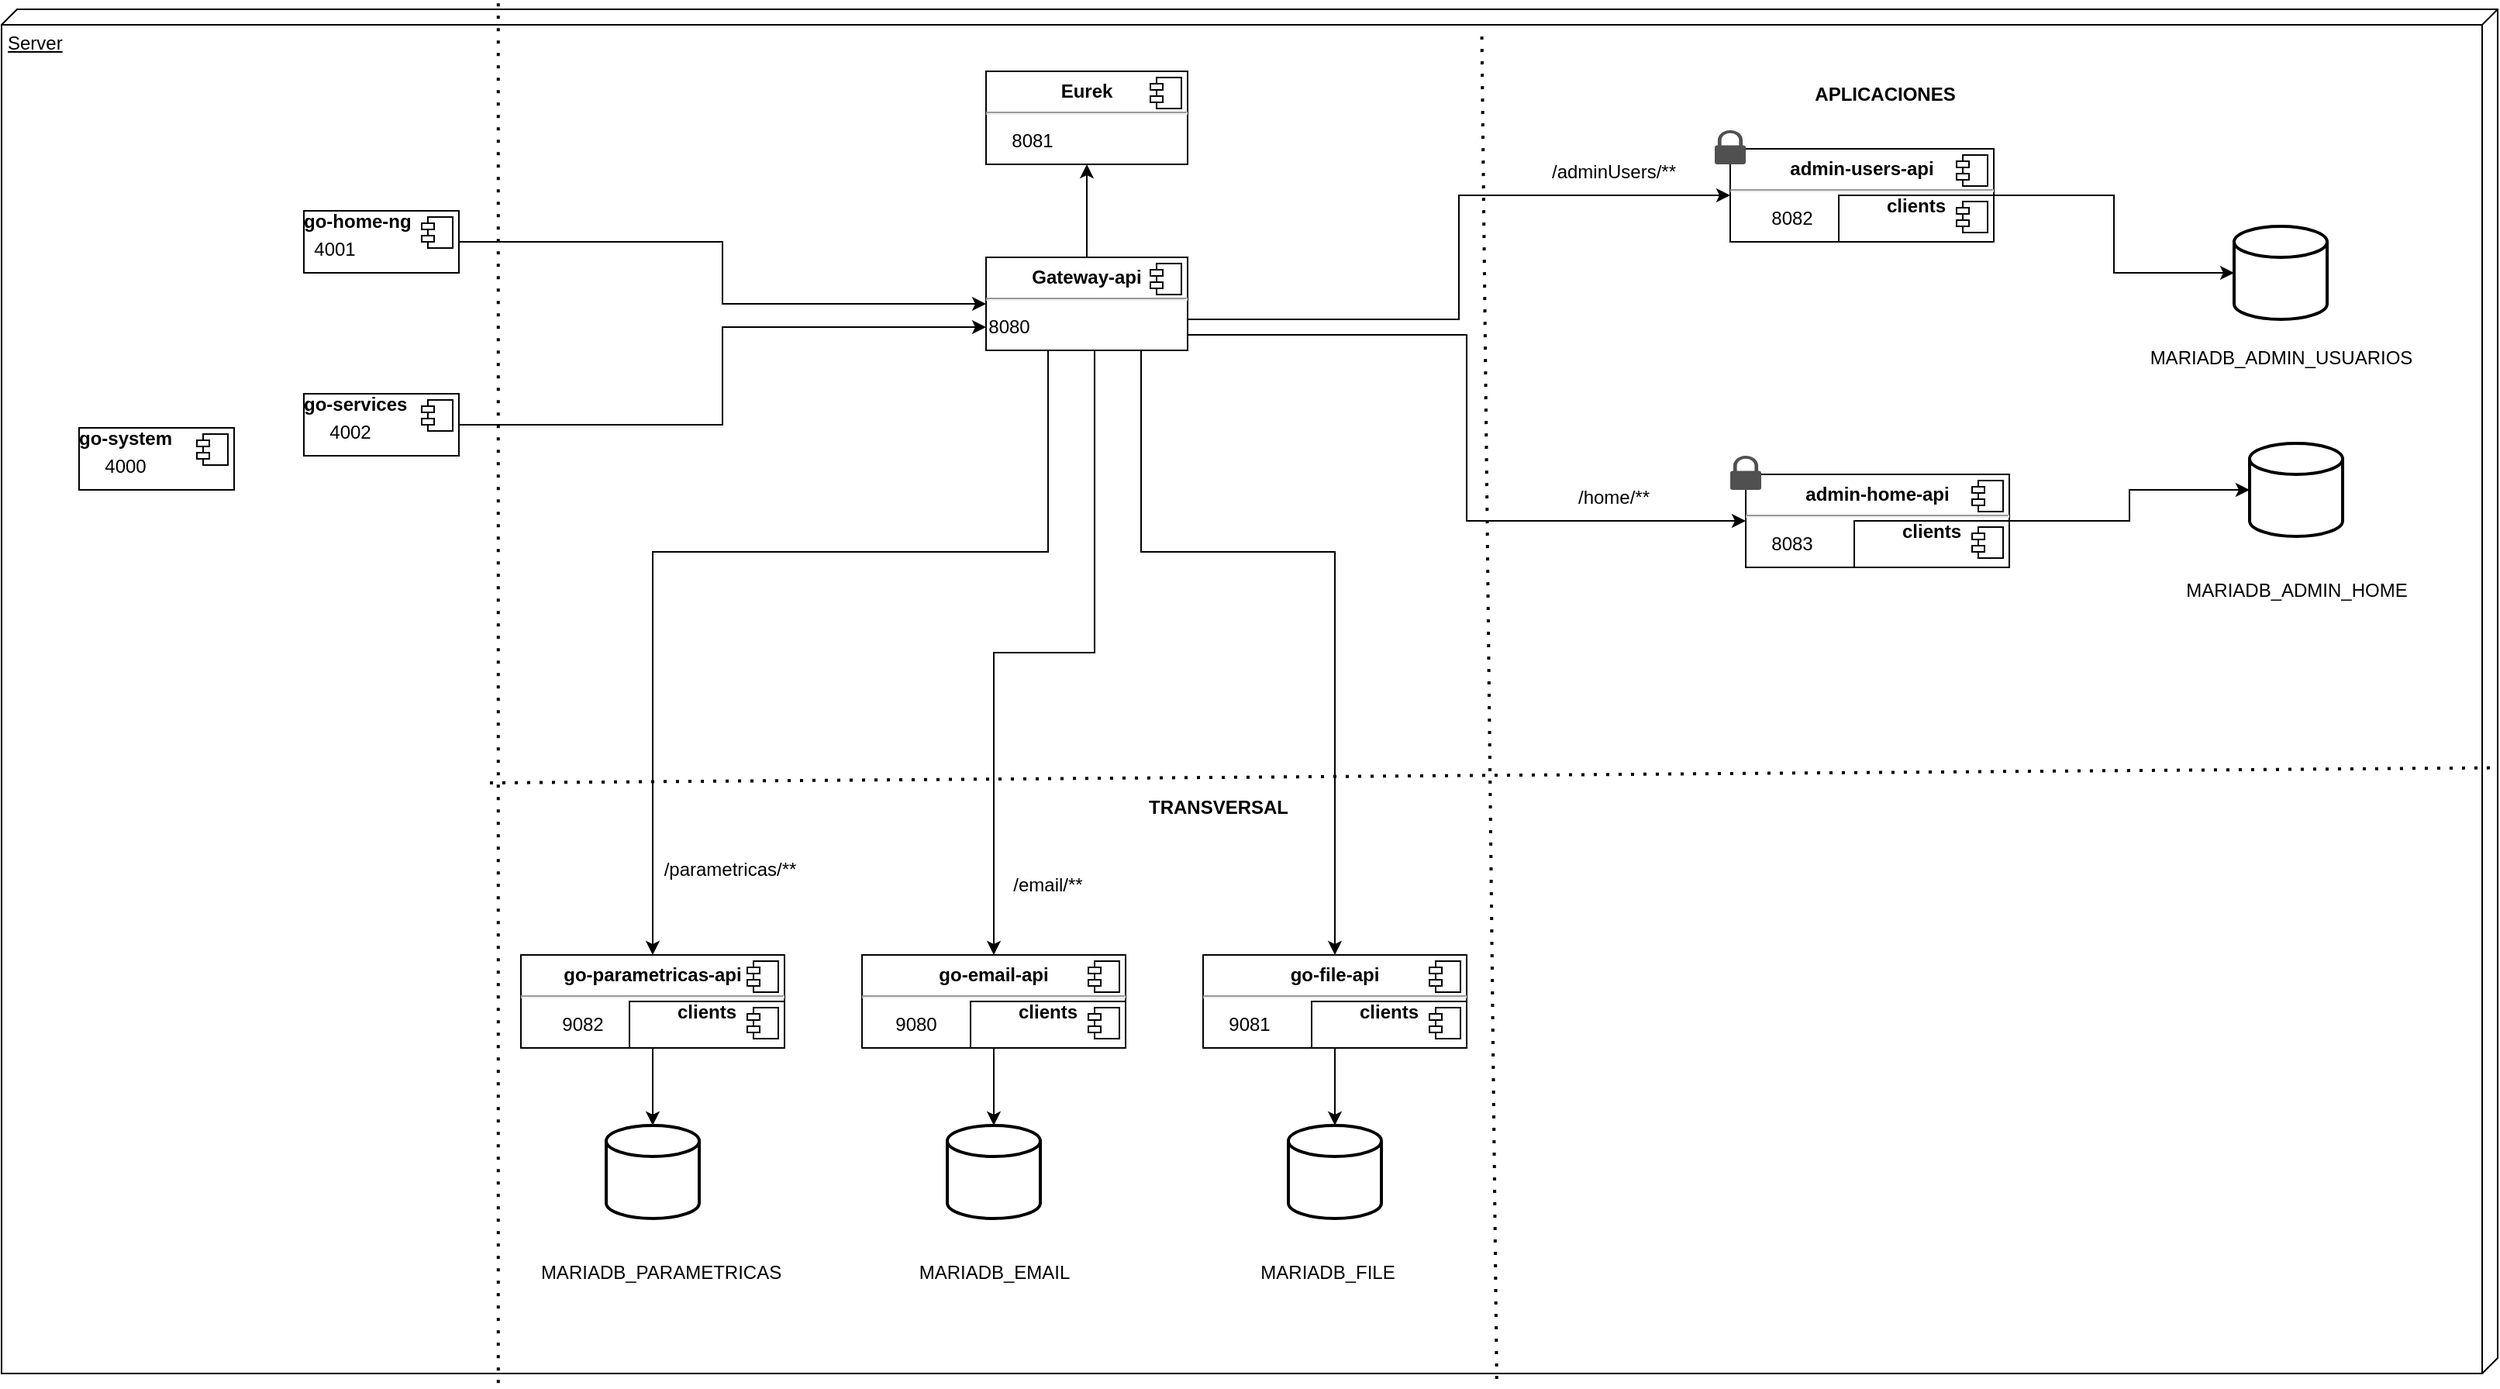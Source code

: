<mxfile version="20.4.0" type="device"><diagram id="E007Yl2GADIxHPuVajzJ" name="Page-1"><mxGraphModel dx="2523" dy="885" grid="1" gridSize="10" guides="1" tooltips="1" connect="1" arrows="1" fold="1" page="1" pageScale="1" pageWidth="850" pageHeight="1100" math="0" shadow="0"><root><mxCell id="0"/><mxCell id="1" parent="0"/><mxCell id="IY40yPryb5b0UbqNVwcZ-1" value="Server" style="verticalAlign=top;align=left;spacingTop=8;spacingLeft=2;spacingRight=12;shape=cube;size=10;direction=south;fontStyle=4;html=1;" parent="1" vertex="1"><mxGeometry x="-475" y="60" width="1610" height="880" as="geometry"/></mxCell><mxCell id="IY40yPryb5b0UbqNVwcZ-58" style="edgeStyle=orthogonalEdgeStyle;rounded=0;orthogonalLoop=1;jettySize=auto;html=1;entryX=0;entryY=0.5;entryDx=0;entryDy=0;entryPerimeter=0;" parent="1" source="IY40yPryb5b0UbqNVwcZ-2" target="IY40yPryb5b0UbqNVwcZ-48" edge="1"><mxGeometry relative="1" as="geometry"/></mxCell><mxCell id="IY40yPryb5b0UbqNVwcZ-2" value="&lt;p style=&quot;margin:0px;margin-top:6px;text-align:center;&quot;&gt;&lt;b&gt;admin-home-api&lt;/b&gt;&lt;br&gt;&lt;/p&gt;&lt;hr&gt;&lt;p style=&quot;margin:0px;margin-left:8px;&quot;&gt;&lt;br&gt;&lt;/p&gt;" style="align=left;overflow=fill;html=1;dropTarget=0;" parent="1" vertex="1"><mxGeometry x="650" y="360" width="170" height="60" as="geometry"/></mxCell><mxCell id="IY40yPryb5b0UbqNVwcZ-3" value="" style="shape=component;jettyWidth=8;jettyHeight=4;" parent="IY40yPryb5b0UbqNVwcZ-2" vertex="1"><mxGeometry x="1" width="20" height="20" relative="1" as="geometry"><mxPoint x="-24" y="4" as="offset"/></mxGeometry></mxCell><mxCell id="IY40yPryb5b0UbqNVwcZ-4" value="" style="strokeWidth=2;html=1;shape=mxgraph.flowchart.database;whiteSpace=wrap;" parent="1" vertex="1"><mxGeometry x="965" y="200" width="60" height="60" as="geometry"/></mxCell><mxCell id="IY40yPryb5b0UbqNVwcZ-5" value="MARIADB_ADMIN_USUARIOS" style="text;html=1;align=center;verticalAlign=middle;resizable=0;points=[];autosize=1;strokeColor=none;fillColor=none;" parent="1" vertex="1"><mxGeometry x="900" y="270" width="190" height="30" as="geometry"/></mxCell><mxCell id="IY40yPryb5b0UbqNVwcZ-50" style="edgeStyle=orthogonalEdgeStyle;rounded=0;orthogonalLoop=1;jettySize=auto;html=1;entryX=0;entryY=0.5;entryDx=0;entryDy=0;entryPerimeter=0;" parent="1" source="IY40yPryb5b0UbqNVwcZ-6" target="IY40yPryb5b0UbqNVwcZ-4" edge="1"><mxGeometry relative="1" as="geometry"/></mxCell><mxCell id="IY40yPryb5b0UbqNVwcZ-6" value="&lt;p style=&quot;margin:0px;margin-top:6px;text-align:center;&quot;&gt;&lt;b&gt;admin-users-api&lt;/b&gt;&lt;br&gt;&lt;/p&gt;&lt;hr&gt;&lt;p style=&quot;margin:0px;margin-left:8px;&quot;&gt;&lt;br&gt;&lt;/p&gt;" style="align=left;overflow=fill;html=1;dropTarget=0;" parent="1" vertex="1"><mxGeometry x="640" y="150" width="170" height="60" as="geometry"/></mxCell><mxCell id="IY40yPryb5b0UbqNVwcZ-7" value="" style="shape=component;jettyWidth=8;jettyHeight=4;" parent="IY40yPryb5b0UbqNVwcZ-6" vertex="1"><mxGeometry x="1" width="20" height="20" relative="1" as="geometry"><mxPoint x="-24" y="4" as="offset"/></mxGeometry></mxCell><mxCell id="IY40yPryb5b0UbqNVwcZ-28" style="edgeStyle=orthogonalEdgeStyle;rounded=0;orthogonalLoop=1;jettySize=auto;html=1;entryX=0;entryY=0.5;entryDx=0;entryDy=0;" parent="1" source="IY40yPryb5b0UbqNVwcZ-9" target="IY40yPryb5b0UbqNVwcZ-2" edge="1"><mxGeometry relative="1" as="geometry"><Array as="points"><mxPoint x="470" y="270"/><mxPoint x="470" y="390"/></Array></mxGeometry></mxCell><mxCell id="IY40yPryb5b0UbqNVwcZ-39" style="edgeStyle=orthogonalEdgeStyle;rounded=0;orthogonalLoop=1;jettySize=auto;html=1;" parent="1" source="IY40yPryb5b0UbqNVwcZ-9" target="IY40yPryb5b0UbqNVwcZ-31" edge="1"><mxGeometry relative="1" as="geometry"><Array as="points"><mxPoint x="230" y="475"/><mxPoint x="165" y="475"/></Array></mxGeometry></mxCell><mxCell id="IY40yPryb5b0UbqNVwcZ-40" style="edgeStyle=orthogonalEdgeStyle;rounded=0;orthogonalLoop=1;jettySize=auto;html=1;" parent="1" source="IY40yPryb5b0UbqNVwcZ-9" target="IY40yPryb5b0UbqNVwcZ-35" edge="1"><mxGeometry relative="1" as="geometry"><Array as="points"><mxPoint x="260" y="410"/><mxPoint x="385" y="410"/></Array></mxGeometry></mxCell><mxCell id="2DatIFfVDPSrg86kWKQo-4" style="edgeStyle=orthogonalEdgeStyle;rounded=0;orthogonalLoop=1;jettySize=auto;html=1;entryX=0.5;entryY=1;entryDx=0;entryDy=0;" parent="1" source="IY40yPryb5b0UbqNVwcZ-9" target="2DatIFfVDPSrg86kWKQo-1" edge="1"><mxGeometry relative="1" as="geometry"/></mxCell><mxCell id="2DatIFfVDPSrg86kWKQo-17" style="edgeStyle=orthogonalEdgeStyle;rounded=0;orthogonalLoop=1;jettySize=auto;html=1;entryX=0.5;entryY=0;entryDx=0;entryDy=0;" parent="1" source="IY40yPryb5b0UbqNVwcZ-9" target="2DatIFfVDPSrg86kWKQo-9" edge="1"><mxGeometry relative="1" as="geometry"><Array as="points"><mxPoint x="200" y="410"/><mxPoint x="-55" y="410"/></Array></mxGeometry></mxCell><mxCell id="C6KU1VjX7Re_NuC6z6Wv-2" style="edgeStyle=orthogonalEdgeStyle;rounded=0;orthogonalLoop=1;jettySize=auto;html=1;entryX=0;entryY=0.5;entryDx=0;entryDy=0;" edge="1" parent="1" source="IY40yPryb5b0UbqNVwcZ-9" target="IY40yPryb5b0UbqNVwcZ-6"><mxGeometry relative="1" as="geometry"><Array as="points"><mxPoint x="465" y="260"/><mxPoint x="465" y="180"/></Array></mxGeometry></mxCell><mxCell id="IY40yPryb5b0UbqNVwcZ-9" value="&lt;p style=&quot;margin:0px;margin-top:6px;text-align:center;&quot;&gt;&lt;b&gt;Gateway-api&lt;/b&gt;&lt;br&gt;&lt;/p&gt;&lt;hr&gt;&lt;p style=&quot;margin:0px;margin-left:8px;&quot;&gt;&lt;br&gt;&lt;/p&gt;" style="align=left;overflow=fill;html=1;dropTarget=0;" parent="1" vertex="1"><mxGeometry x="160" y="220" width="130" height="60" as="geometry"/></mxCell><mxCell id="IY40yPryb5b0UbqNVwcZ-10" value="" style="shape=component;jettyWidth=8;jettyHeight=4;" parent="IY40yPryb5b0UbqNVwcZ-9" vertex="1"><mxGeometry x="1" width="20" height="20" relative="1" as="geometry"><mxPoint x="-24" y="4" as="offset"/></mxGeometry></mxCell><mxCell id="IY40yPryb5b0UbqNVwcZ-11" value="" style="endArrow=none;dashed=1;html=1;dashPattern=1 3;strokeWidth=2;rounded=0;exitX=1.007;exitY=0.801;exitDx=0;exitDy=0;exitPerimeter=0;entryX=-0.005;entryY=0.801;entryDx=0;entryDy=0;entryPerimeter=0;" parent="1" source="IY40yPryb5b0UbqNVwcZ-1" target="IY40yPryb5b0UbqNVwcZ-1" edge="1"><mxGeometry width="50" height="50" relative="1" as="geometry"><mxPoint x="400" y="420" as="sourcePoint"/><mxPoint x="450" y="370" as="targetPoint"/></mxGeometry></mxCell><mxCell id="IY40yPryb5b0UbqNVwcZ-14" value="&lt;b&gt;go-system&lt;/b&gt;" style="align=left;overflow=fill;html=1;dropTarget=0;" parent="1" vertex="1"><mxGeometry x="-425" y="330" width="100" height="40" as="geometry"/></mxCell><mxCell id="IY40yPryb5b0UbqNVwcZ-15" value="" style="shape=component;jettyWidth=8;jettyHeight=4;" parent="IY40yPryb5b0UbqNVwcZ-14" vertex="1"><mxGeometry x="1" width="20" height="20" relative="1" as="geometry"><mxPoint x="-24" y="4" as="offset"/></mxGeometry></mxCell><mxCell id="IY40yPryb5b0UbqNVwcZ-20" style="edgeStyle=orthogonalEdgeStyle;rounded=0;orthogonalLoop=1;jettySize=auto;html=1;" parent="1" source="IY40yPryb5b0UbqNVwcZ-16" target="IY40yPryb5b0UbqNVwcZ-9" edge="1"><mxGeometry relative="1" as="geometry"/></mxCell><mxCell id="IY40yPryb5b0UbqNVwcZ-16" value="&lt;b&gt;go-home-ng&lt;/b&gt;" style="align=left;overflow=fill;html=1;dropTarget=0;" parent="1" vertex="1"><mxGeometry x="-280" y="190" width="100" height="40" as="geometry"/></mxCell><mxCell id="IY40yPryb5b0UbqNVwcZ-17" value="" style="shape=component;jettyWidth=8;jettyHeight=4;" parent="IY40yPryb5b0UbqNVwcZ-16" vertex="1"><mxGeometry x="1" width="20" height="20" relative="1" as="geometry"><mxPoint x="-24" y="4" as="offset"/></mxGeometry></mxCell><mxCell id="IY40yPryb5b0UbqNVwcZ-21" style="edgeStyle=orthogonalEdgeStyle;rounded=0;orthogonalLoop=1;jettySize=auto;html=1;entryX=0;entryY=0.75;entryDx=0;entryDy=0;" parent="1" source="IY40yPryb5b0UbqNVwcZ-18" target="IY40yPryb5b0UbqNVwcZ-9" edge="1"><mxGeometry relative="1" as="geometry"/></mxCell><mxCell id="IY40yPryb5b0UbqNVwcZ-18" value="&lt;b&gt;go-services&lt;/b&gt;" style="align=left;overflow=fill;html=1;dropTarget=0;" parent="1" vertex="1"><mxGeometry x="-280" y="308" width="100" height="40" as="geometry"/></mxCell><mxCell id="IY40yPryb5b0UbqNVwcZ-19" value="" style="shape=component;jettyWidth=8;jettyHeight=4;" parent="IY40yPryb5b0UbqNVwcZ-18" vertex="1"><mxGeometry x="1" width="20" height="20" relative="1" as="geometry"><mxPoint x="-24" y="4" as="offset"/></mxGeometry></mxCell><mxCell id="IY40yPryb5b0UbqNVwcZ-22" value="&lt;div align=&quot;center&quot;&gt;&lt;b&gt;clients&lt;/b&gt;&lt;/div&gt;&lt;div&gt;&lt;br&gt;&lt;/div&gt;" style="align=left;overflow=fill;html=1;dropTarget=0;" parent="1" vertex="1"><mxGeometry x="720" y="390" width="100" height="30" as="geometry"/></mxCell><mxCell id="IY40yPryb5b0UbqNVwcZ-23" value="" style="shape=component;jettyWidth=8;jettyHeight=4;" parent="IY40yPryb5b0UbqNVwcZ-22" vertex="1"><mxGeometry x="1" width="20" height="20" relative="1" as="geometry"><mxPoint x="-24" y="4" as="offset"/></mxGeometry></mxCell><mxCell id="IY40yPryb5b0UbqNVwcZ-24" value="8080" style="text;html=1;strokeColor=none;fillColor=none;align=center;verticalAlign=middle;whiteSpace=wrap;rounded=0;" parent="1" vertex="1"><mxGeometry x="145" y="250" width="60" height="30" as="geometry"/></mxCell><mxCell id="IY40yPryb5b0UbqNVwcZ-25" value="&lt;div align=&quot;center&quot;&gt;&lt;b&gt;clients&lt;/b&gt;&lt;/div&gt;&lt;div&gt;&lt;br&gt;&lt;/div&gt;" style="align=left;overflow=fill;html=1;dropTarget=0;" parent="1" vertex="1"><mxGeometry x="710" y="180" width="100" height="30" as="geometry"/></mxCell><mxCell id="IY40yPryb5b0UbqNVwcZ-26" value="" style="shape=component;jettyWidth=8;jettyHeight=4;" parent="IY40yPryb5b0UbqNVwcZ-25" vertex="1"><mxGeometry x="1" width="20" height="20" relative="1" as="geometry"><mxPoint x="-24" y="4" as="offset"/></mxGeometry></mxCell><mxCell id="IY40yPryb5b0UbqNVwcZ-29" value="&lt;b&gt;APLICACIONES&lt;/b&gt;" style="text;html=1;strokeColor=none;fillColor=none;align=center;verticalAlign=middle;whiteSpace=wrap;rounded=0;" parent="1" vertex="1"><mxGeometry x="710" y="100" width="60" height="30" as="geometry"/></mxCell><mxCell id="IY40yPryb5b0UbqNVwcZ-30" value="&lt;b&gt;TRANSVERSAL&lt;/b&gt;" style="text;html=1;strokeColor=none;fillColor=none;align=center;verticalAlign=middle;whiteSpace=wrap;rounded=0;" parent="1" vertex="1"><mxGeometry x="280" y="560" width="60" height="30" as="geometry"/></mxCell><mxCell id="2DatIFfVDPSrg86kWKQo-16" style="edgeStyle=orthogonalEdgeStyle;rounded=0;orthogonalLoop=1;jettySize=auto;html=1;entryX=0.5;entryY=0;entryDx=0;entryDy=0;entryPerimeter=0;" parent="1" source="IY40yPryb5b0UbqNVwcZ-31" target="IY40yPryb5b0UbqNVwcZ-52" edge="1"><mxGeometry relative="1" as="geometry"/></mxCell><mxCell id="IY40yPryb5b0UbqNVwcZ-31" value="&lt;p style=&quot;margin:0px;margin-top:6px;text-align:center;&quot;&gt;&lt;b&gt;go-email-api&lt;/b&gt;&lt;br&gt;&lt;/p&gt;&lt;hr&gt;&lt;p style=&quot;margin:0px;margin-left:8px;&quot;&gt;&lt;br&gt;&lt;/p&gt;" style="align=left;overflow=fill;html=1;dropTarget=0;" parent="1" vertex="1"><mxGeometry x="80" y="670" width="170" height="60" as="geometry"/></mxCell><mxCell id="IY40yPryb5b0UbqNVwcZ-32" value="" style="shape=component;jettyWidth=8;jettyHeight=4;" parent="IY40yPryb5b0UbqNVwcZ-31" vertex="1"><mxGeometry x="1" width="20" height="20" relative="1" as="geometry"><mxPoint x="-24" y="4" as="offset"/></mxGeometry></mxCell><mxCell id="IY40yPryb5b0UbqNVwcZ-33" value="&lt;div align=&quot;center&quot;&gt;&lt;b&gt;clients&lt;/b&gt;&lt;/div&gt;&lt;div&gt;&lt;br&gt;&lt;/div&gt;" style="align=left;overflow=fill;html=1;dropTarget=0;" parent="1" vertex="1"><mxGeometry x="150" y="700" width="100" height="30" as="geometry"/></mxCell><mxCell id="IY40yPryb5b0UbqNVwcZ-34" value="" style="shape=component;jettyWidth=8;jettyHeight=4;" parent="IY40yPryb5b0UbqNVwcZ-33" vertex="1"><mxGeometry x="1" width="20" height="20" relative="1" as="geometry"><mxPoint x="-24" y="4" as="offset"/></mxGeometry></mxCell><mxCell id="IY40yPryb5b0UbqNVwcZ-56" style="edgeStyle=orthogonalEdgeStyle;rounded=0;orthogonalLoop=1;jettySize=auto;html=1;" parent="1" source="IY40yPryb5b0UbqNVwcZ-35" target="IY40yPryb5b0UbqNVwcZ-53" edge="1"><mxGeometry relative="1" as="geometry"/></mxCell><mxCell id="IY40yPryb5b0UbqNVwcZ-35" value="&lt;p style=&quot;margin:0px;margin-top:6px;text-align:center;&quot;&gt;&lt;b&gt;go-file-api&lt;/b&gt;&lt;br&gt;&lt;/p&gt;&lt;hr&gt;&lt;p style=&quot;margin:0px;margin-left:8px;&quot;&gt;&lt;br&gt;&lt;/p&gt;" style="align=left;overflow=fill;html=1;dropTarget=0;" parent="1" vertex="1"><mxGeometry x="300" y="670" width="170" height="60" as="geometry"/></mxCell><mxCell id="IY40yPryb5b0UbqNVwcZ-36" value="" style="shape=component;jettyWidth=8;jettyHeight=4;" parent="IY40yPryb5b0UbqNVwcZ-35" vertex="1"><mxGeometry x="1" width="20" height="20" relative="1" as="geometry"><mxPoint x="-24" y="4" as="offset"/></mxGeometry></mxCell><mxCell id="IY40yPryb5b0UbqNVwcZ-37" value="&lt;div align=&quot;center&quot;&gt;&lt;b&gt;clients&lt;/b&gt;&lt;/div&gt;&lt;div&gt;&lt;br&gt;&lt;/div&gt;" style="align=left;overflow=fill;html=1;dropTarget=0;" parent="1" vertex="1"><mxGeometry x="370" y="700" width="100" height="30" as="geometry"/></mxCell><mxCell id="IY40yPryb5b0UbqNVwcZ-38" value="" style="shape=component;jettyWidth=8;jettyHeight=4;" parent="IY40yPryb5b0UbqNVwcZ-37" vertex="1"><mxGeometry x="1" width="20" height="20" relative="1" as="geometry"><mxPoint x="-24" y="4" as="offset"/></mxGeometry></mxCell><mxCell id="IY40yPryb5b0UbqNVwcZ-41" value="" style="endArrow=none;dashed=1;html=1;dashPattern=1 3;strokeWidth=2;rounded=0;entryX=0.556;entryY=0.001;entryDx=0;entryDy=0;entryPerimeter=0;" parent="1" target="IY40yPryb5b0UbqNVwcZ-1" edge="1"><mxGeometry width="50" height="50" relative="1" as="geometry"><mxPoint x="-160" y="559" as="sourcePoint"/><mxPoint x="450" y="370" as="targetPoint"/></mxGeometry></mxCell><mxCell id="IY40yPryb5b0UbqNVwcZ-42" value="" style="endArrow=none;dashed=1;html=1;dashPattern=1 3;strokeWidth=2;rounded=0;entryX=0.015;entryY=0.407;entryDx=0;entryDy=0;entryPerimeter=0;exitX=1.004;exitY=0.401;exitDx=0;exitDy=0;exitPerimeter=0;" parent="1" source="IY40yPryb5b0UbqNVwcZ-1" target="IY40yPryb5b0UbqNVwcZ-1" edge="1"><mxGeometry width="50" height="50" relative="1" as="geometry"><mxPoint x="400" y="420" as="sourcePoint"/><mxPoint x="450" y="370" as="targetPoint"/></mxGeometry></mxCell><mxCell id="IY40yPryb5b0UbqNVwcZ-43" value="9080" style="text;html=1;strokeColor=none;fillColor=none;align=center;verticalAlign=middle;whiteSpace=wrap;rounded=0;" parent="1" vertex="1"><mxGeometry x="85" y="700" width="60" height="30" as="geometry"/></mxCell><mxCell id="IY40yPryb5b0UbqNVwcZ-44" value="9081" style="text;html=1;strokeColor=none;fillColor=none;align=center;verticalAlign=middle;whiteSpace=wrap;rounded=0;" parent="1" vertex="1"><mxGeometry x="300" y="700" width="60" height="30" as="geometry"/></mxCell><mxCell id="IY40yPryb5b0UbqNVwcZ-46" value="8082" style="text;html=1;strokeColor=none;fillColor=none;align=center;verticalAlign=middle;whiteSpace=wrap;rounded=0;" parent="1" vertex="1"><mxGeometry x="650" y="180" width="60" height="30" as="geometry"/></mxCell><mxCell id="IY40yPryb5b0UbqNVwcZ-47" value="8083" style="text;html=1;strokeColor=none;fillColor=none;align=center;verticalAlign=middle;whiteSpace=wrap;rounded=0;" parent="1" vertex="1"><mxGeometry x="650" y="390" width="60" height="30" as="geometry"/></mxCell><mxCell id="IY40yPryb5b0UbqNVwcZ-48" value="" style="strokeWidth=2;html=1;shape=mxgraph.flowchart.database;whiteSpace=wrap;" parent="1" vertex="1"><mxGeometry x="975" y="340" width="60" height="60" as="geometry"/></mxCell><mxCell id="IY40yPryb5b0UbqNVwcZ-49" value="MARIADB_ADMIN_HOME" style="text;html=1;align=center;verticalAlign=middle;resizable=0;points=[];autosize=1;strokeColor=none;fillColor=none;" parent="1" vertex="1"><mxGeometry x="920" y="420" width="170" height="30" as="geometry"/></mxCell><mxCell id="IY40yPryb5b0UbqNVwcZ-52" value="" style="strokeWidth=2;html=1;shape=mxgraph.flowchart.database;whiteSpace=wrap;" parent="1" vertex="1"><mxGeometry x="135" y="780" width="60" height="60" as="geometry"/></mxCell><mxCell id="IY40yPryb5b0UbqNVwcZ-53" value="" style="strokeWidth=2;html=1;shape=mxgraph.flowchart.database;whiteSpace=wrap;" parent="1" vertex="1"><mxGeometry x="355" y="780" width="60" height="60" as="geometry"/></mxCell><mxCell id="IY40yPryb5b0UbqNVwcZ-54" value="MARIADB_EMAIL" style="text;html=1;align=center;verticalAlign=middle;resizable=0;points=[];autosize=1;strokeColor=none;fillColor=none;" parent="1" vertex="1"><mxGeometry x="105" y="860" width="120" height="30" as="geometry"/></mxCell><mxCell id="IY40yPryb5b0UbqNVwcZ-55" value="MARIADB_FILE" style="text;html=1;align=center;verticalAlign=middle;resizable=0;points=[];autosize=1;strokeColor=none;fillColor=none;" parent="1" vertex="1"><mxGeometry x="325" y="860" width="110" height="30" as="geometry"/></mxCell><mxCell id="IY40yPryb5b0UbqNVwcZ-59" value="4001" style="text;html=1;strokeColor=none;fillColor=none;align=center;verticalAlign=middle;whiteSpace=wrap;rounded=0;" parent="1" vertex="1"><mxGeometry x="-290" y="200" width="60" height="30" as="geometry"/></mxCell><mxCell id="IY40yPryb5b0UbqNVwcZ-60" value="4002" style="text;html=1;strokeColor=none;fillColor=none;align=center;verticalAlign=middle;whiteSpace=wrap;rounded=0;" parent="1" vertex="1"><mxGeometry x="-280" y="318" width="60" height="30" as="geometry"/></mxCell><mxCell id="IY40yPryb5b0UbqNVwcZ-61" value="4000" style="text;html=1;strokeColor=none;fillColor=none;align=center;verticalAlign=middle;whiteSpace=wrap;rounded=0;" parent="1" vertex="1"><mxGeometry x="-425" y="340" width="60" height="30" as="geometry"/></mxCell><mxCell id="2DatIFfVDPSrg86kWKQo-1" value="&lt;p style=&quot;margin:0px;margin-top:6px;text-align:center;&quot;&gt;&lt;b&gt;Eurek&lt;/b&gt;&lt;/p&gt;&lt;hr&gt;&lt;p style=&quot;margin:0px;margin-left:8px;&quot;&gt;&lt;br&gt;&lt;/p&gt;" style="align=left;overflow=fill;html=1;dropTarget=0;" parent="1" vertex="1"><mxGeometry x="160" y="100" width="130" height="60" as="geometry"/></mxCell><mxCell id="2DatIFfVDPSrg86kWKQo-2" value="" style="shape=component;jettyWidth=8;jettyHeight=4;" parent="2DatIFfVDPSrg86kWKQo-1" vertex="1"><mxGeometry x="1" width="20" height="20" relative="1" as="geometry"><mxPoint x="-24" y="4" as="offset"/></mxGeometry></mxCell><mxCell id="2DatIFfVDPSrg86kWKQo-3" value="8081" style="text;html=1;strokeColor=none;fillColor=none;align=center;verticalAlign=middle;whiteSpace=wrap;rounded=0;" parent="1" vertex="1"><mxGeometry x="160" y="130" width="60" height="30" as="geometry"/></mxCell><mxCell id="2DatIFfVDPSrg86kWKQo-5" value="" style="sketch=0;pointerEvents=1;shadow=0;dashed=0;html=1;strokeColor=none;fillColor=#505050;labelPosition=center;verticalLabelPosition=bottom;verticalAlign=top;outlineConnect=0;align=center;shape=mxgraph.office.security.lock_protected;" parent="1" vertex="1"><mxGeometry x="630" y="138" width="20" height="22" as="geometry"/></mxCell><mxCell id="2DatIFfVDPSrg86kWKQo-6" value="" style="sketch=0;pointerEvents=1;shadow=0;dashed=0;html=1;strokeColor=none;fillColor=#505050;labelPosition=center;verticalLabelPosition=bottom;verticalAlign=top;outlineConnect=0;align=center;shape=mxgraph.office.security.lock_protected;" parent="1" vertex="1"><mxGeometry x="640" y="348" width="20" height="22" as="geometry"/></mxCell><mxCell id="2DatIFfVDPSrg86kWKQo-15" style="edgeStyle=orthogonalEdgeStyle;rounded=0;orthogonalLoop=1;jettySize=auto;html=1;" parent="1" source="2DatIFfVDPSrg86kWKQo-9" target="2DatIFfVDPSrg86kWKQo-13" edge="1"><mxGeometry relative="1" as="geometry"/></mxCell><mxCell id="2DatIFfVDPSrg86kWKQo-9" value="&lt;p style=&quot;margin:0px;margin-top:6px;text-align:center;&quot;&gt;&lt;b&gt;go-parametricas-api&lt;/b&gt;&lt;br&gt;&lt;/p&gt;&lt;hr&gt;&lt;p style=&quot;margin:0px;margin-left:8px;&quot;&gt;&lt;br&gt;&lt;/p&gt;" style="align=left;overflow=fill;html=1;dropTarget=0;" parent="1" vertex="1"><mxGeometry x="-140" y="670" width="170" height="60" as="geometry"/></mxCell><mxCell id="2DatIFfVDPSrg86kWKQo-10" value="" style="shape=component;jettyWidth=8;jettyHeight=4;" parent="2DatIFfVDPSrg86kWKQo-9" vertex="1"><mxGeometry x="1" width="20" height="20" relative="1" as="geometry"><mxPoint x="-24" y="4" as="offset"/></mxGeometry></mxCell><mxCell id="2DatIFfVDPSrg86kWKQo-11" value="&lt;div align=&quot;center&quot;&gt;&lt;b&gt;clients&lt;/b&gt;&lt;/div&gt;&lt;div&gt;&lt;br&gt;&lt;/div&gt;" style="align=left;overflow=fill;html=1;dropTarget=0;" parent="1" vertex="1"><mxGeometry x="-70" y="700" width="100" height="30" as="geometry"/></mxCell><mxCell id="2DatIFfVDPSrg86kWKQo-12" value="" style="shape=component;jettyWidth=8;jettyHeight=4;" parent="2DatIFfVDPSrg86kWKQo-11" vertex="1"><mxGeometry x="1" width="20" height="20" relative="1" as="geometry"><mxPoint x="-24" y="4" as="offset"/></mxGeometry></mxCell><mxCell id="2DatIFfVDPSrg86kWKQo-13" value="" style="strokeWidth=2;html=1;shape=mxgraph.flowchart.database;whiteSpace=wrap;" parent="1" vertex="1"><mxGeometry x="-85" y="780" width="60" height="60" as="geometry"/></mxCell><mxCell id="2DatIFfVDPSrg86kWKQo-14" value="MARIADB_PARAMETRICAS" style="text;html=1;align=center;verticalAlign=middle;resizable=0;points=[];autosize=1;strokeColor=none;fillColor=none;" parent="1" vertex="1"><mxGeometry x="-140" y="860" width="180" height="30" as="geometry"/></mxCell><mxCell id="C6KU1VjX7Re_NuC6z6Wv-1" value="9082" style="text;html=1;strokeColor=none;fillColor=none;align=center;verticalAlign=middle;whiteSpace=wrap;rounded=0;" vertex="1" parent="1"><mxGeometry x="-130" y="700" width="60" height="30" as="geometry"/></mxCell><mxCell id="C6KU1VjX7Re_NuC6z6Wv-3" value="/parametricas/**" style="text;html=1;strokeColor=none;fillColor=none;align=center;verticalAlign=middle;whiteSpace=wrap;rounded=0;" vertex="1" parent="1"><mxGeometry x="-70" y="600" width="130" height="30" as="geometry"/></mxCell><mxCell id="C6KU1VjX7Re_NuC6z6Wv-4" value="/adminUsers/**" style="text;html=1;strokeColor=none;fillColor=none;align=center;verticalAlign=middle;whiteSpace=wrap;rounded=0;" vertex="1" parent="1"><mxGeometry x="500" y="150" width="130" height="30" as="geometry"/></mxCell><mxCell id="C6KU1VjX7Re_NuC6z6Wv-5" value="/email/**" style="text;html=1;strokeColor=none;fillColor=none;align=center;verticalAlign=middle;whiteSpace=wrap;rounded=0;" vertex="1" parent="1"><mxGeometry x="135" y="610" width="130" height="30" as="geometry"/></mxCell><mxCell id="C6KU1VjX7Re_NuC6z6Wv-6" value="/home/**" style="text;html=1;strokeColor=none;fillColor=none;align=center;verticalAlign=middle;whiteSpace=wrap;rounded=0;" vertex="1" parent="1"><mxGeometry x="500" y="360" width="130" height="30" as="geometry"/></mxCell></root></mxGraphModel></diagram></mxfile>